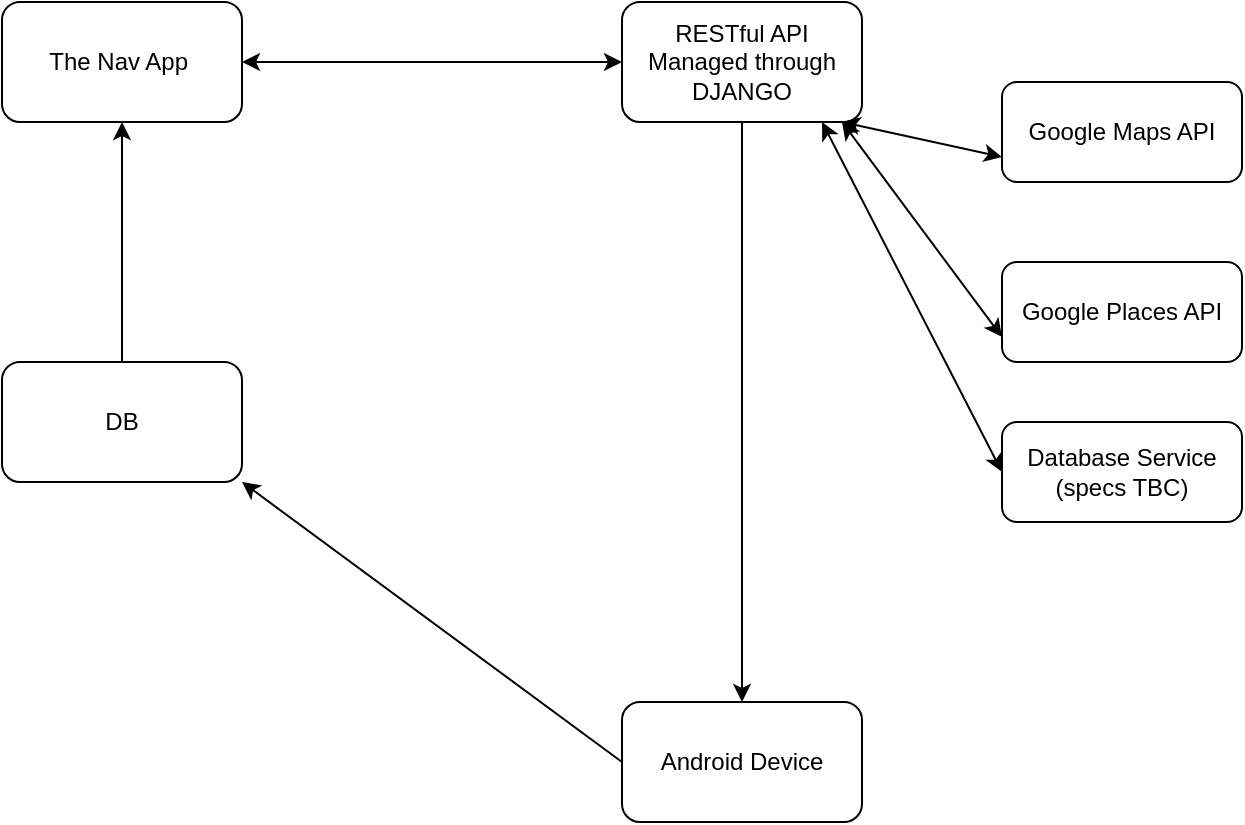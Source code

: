 <mxfile version="24.2.3" type="github">
  <diagram name="Page-1" id="iQ-f1n1S-eII0uBjh4Ej">
    <mxGraphModel dx="1102" dy="683" grid="1" gridSize="10" guides="1" tooltips="1" connect="1" arrows="1" fold="1" page="1" pageScale="1" pageWidth="827" pageHeight="1169" math="0" shadow="0">
      <root>
        <mxCell id="0" />
        <mxCell id="1" parent="0" />
        <mxCell id="RWLqJa5GcGEu1y-GDK2T-1" value="The Nav App&amp;nbsp;" style="rounded=1;whiteSpace=wrap;html=1;" parent="1" vertex="1">
          <mxGeometry x="20" y="150" width="120" height="60" as="geometry" />
        </mxCell>
        <mxCell id="RWLqJa5GcGEu1y-GDK2T-2" value="" style="endArrow=classic;startArrow=classic;html=1;rounded=0;exitX=1;exitY=0.5;exitDx=0;exitDy=0;entryX=0;entryY=0.5;entryDx=0;entryDy=0;" parent="1" source="RWLqJa5GcGEu1y-GDK2T-1" edge="1" target="RWLqJa5GcGEu1y-GDK2T-3">
          <mxGeometry width="50" height="50" relative="1" as="geometry">
            <mxPoint x="320" y="240" as="sourcePoint" />
            <mxPoint x="320" y="180" as="targetPoint" />
          </mxGeometry>
        </mxCell>
        <mxCell id="RWLqJa5GcGEu1y-GDK2T-3" value="RESTful API&lt;div&gt;Managed through DJANGO&lt;/div&gt;" style="rounded=1;whiteSpace=wrap;html=1;" parent="1" vertex="1">
          <mxGeometry x="330" y="150" width="120" height="60" as="geometry" />
        </mxCell>
        <mxCell id="RWLqJa5GcGEu1y-GDK2T-5" value="Google Places API" style="rounded=1;whiteSpace=wrap;html=1;" parent="1" vertex="1">
          <mxGeometry x="520" y="280" width="120" height="50" as="geometry" />
        </mxCell>
        <mxCell id="RWLqJa5GcGEu1y-GDK2T-7" value="Android Device" style="rounded=1;whiteSpace=wrap;html=1;" parent="1" vertex="1">
          <mxGeometry x="330" y="500" width="120" height="60" as="geometry" />
        </mxCell>
        <mxCell id="RWLqJa5GcGEu1y-GDK2T-8" value="Google Maps API" style="rounded=1;whiteSpace=wrap;html=1;" parent="1" vertex="1">
          <mxGeometry x="520" y="190" width="120" height="50" as="geometry" />
        </mxCell>
        <mxCell id="RWLqJa5GcGEu1y-GDK2T-9" value="Database Service (specs TBC)" style="rounded=1;whiteSpace=wrap;html=1;" parent="1" vertex="1">
          <mxGeometry x="520" y="360" width="120" height="50" as="geometry" />
        </mxCell>
        <mxCell id="1hQDSbl47C3tJXMOemWi-1" value="DB" style="rounded=1;whiteSpace=wrap;html=1;" vertex="1" parent="1">
          <mxGeometry x="20" y="330" width="120" height="60" as="geometry" />
        </mxCell>
        <mxCell id="1hQDSbl47C3tJXMOemWi-3" value="" style="endArrow=classic;html=1;rounded=0;exitX=0;exitY=0.5;exitDx=0;exitDy=0;entryX=1;entryY=1;entryDx=0;entryDy=0;" edge="1" parent="1" source="RWLqJa5GcGEu1y-GDK2T-7" target="1hQDSbl47C3tJXMOemWi-1">
          <mxGeometry width="50" height="50" relative="1" as="geometry">
            <mxPoint x="170" y="480" as="sourcePoint" />
            <mxPoint x="140" y="390" as="targetPoint" />
          </mxGeometry>
        </mxCell>
        <mxCell id="1hQDSbl47C3tJXMOemWi-5" value="" style="endArrow=classic;html=1;rounded=0;entryX=0.5;entryY=1;entryDx=0;entryDy=0;exitX=0.5;exitY=0;exitDx=0;exitDy=0;" edge="1" parent="1" source="1hQDSbl47C3tJXMOemWi-1" target="RWLqJa5GcGEu1y-GDK2T-1">
          <mxGeometry width="50" height="50" relative="1" as="geometry">
            <mxPoint x="80" y="320" as="sourcePoint" />
            <mxPoint x="110" y="250" as="targetPoint" />
          </mxGeometry>
        </mxCell>
        <mxCell id="1hQDSbl47C3tJXMOemWi-7" value="" style="endArrow=classic;startArrow=classic;html=1;rounded=0;entryX=0;entryY=0.75;entryDx=0;entryDy=0;" edge="1" parent="1" target="RWLqJa5GcGEu1y-GDK2T-8">
          <mxGeometry width="50" height="50" relative="1" as="geometry">
            <mxPoint x="440" y="210" as="sourcePoint" />
            <mxPoint x="480" y="220" as="targetPoint" />
          </mxGeometry>
        </mxCell>
        <mxCell id="1hQDSbl47C3tJXMOemWi-8" value="" style="endArrow=classic;startArrow=classic;html=1;rounded=0;entryX=0;entryY=0.75;entryDx=0;entryDy=0;" edge="1" parent="1" target="RWLqJa5GcGEu1y-GDK2T-5">
          <mxGeometry width="50" height="50" relative="1" as="geometry">
            <mxPoint x="440" y="210" as="sourcePoint" />
            <mxPoint x="470" y="250" as="targetPoint" />
          </mxGeometry>
        </mxCell>
        <mxCell id="1hQDSbl47C3tJXMOemWi-9" value="" style="endArrow=classic;startArrow=classic;html=1;rounded=0;entryX=0;entryY=0.5;entryDx=0;entryDy=0;" edge="1" parent="1" target="RWLqJa5GcGEu1y-GDK2T-9">
          <mxGeometry width="50" height="50" relative="1" as="geometry">
            <mxPoint x="430" y="210" as="sourcePoint" />
            <mxPoint x="439" y="320" as="targetPoint" />
          </mxGeometry>
        </mxCell>
        <mxCell id="1hQDSbl47C3tJXMOemWi-11" value="" style="endArrow=classic;html=1;rounded=0;exitX=0.5;exitY=1;exitDx=0;exitDy=0;" edge="1" parent="1" source="RWLqJa5GcGEu1y-GDK2T-3" target="RWLqJa5GcGEu1y-GDK2T-7">
          <mxGeometry width="50" height="50" relative="1" as="geometry">
            <mxPoint x="370" y="390" as="sourcePoint" />
            <mxPoint x="420" y="340" as="targetPoint" />
          </mxGeometry>
        </mxCell>
      </root>
    </mxGraphModel>
  </diagram>
</mxfile>
